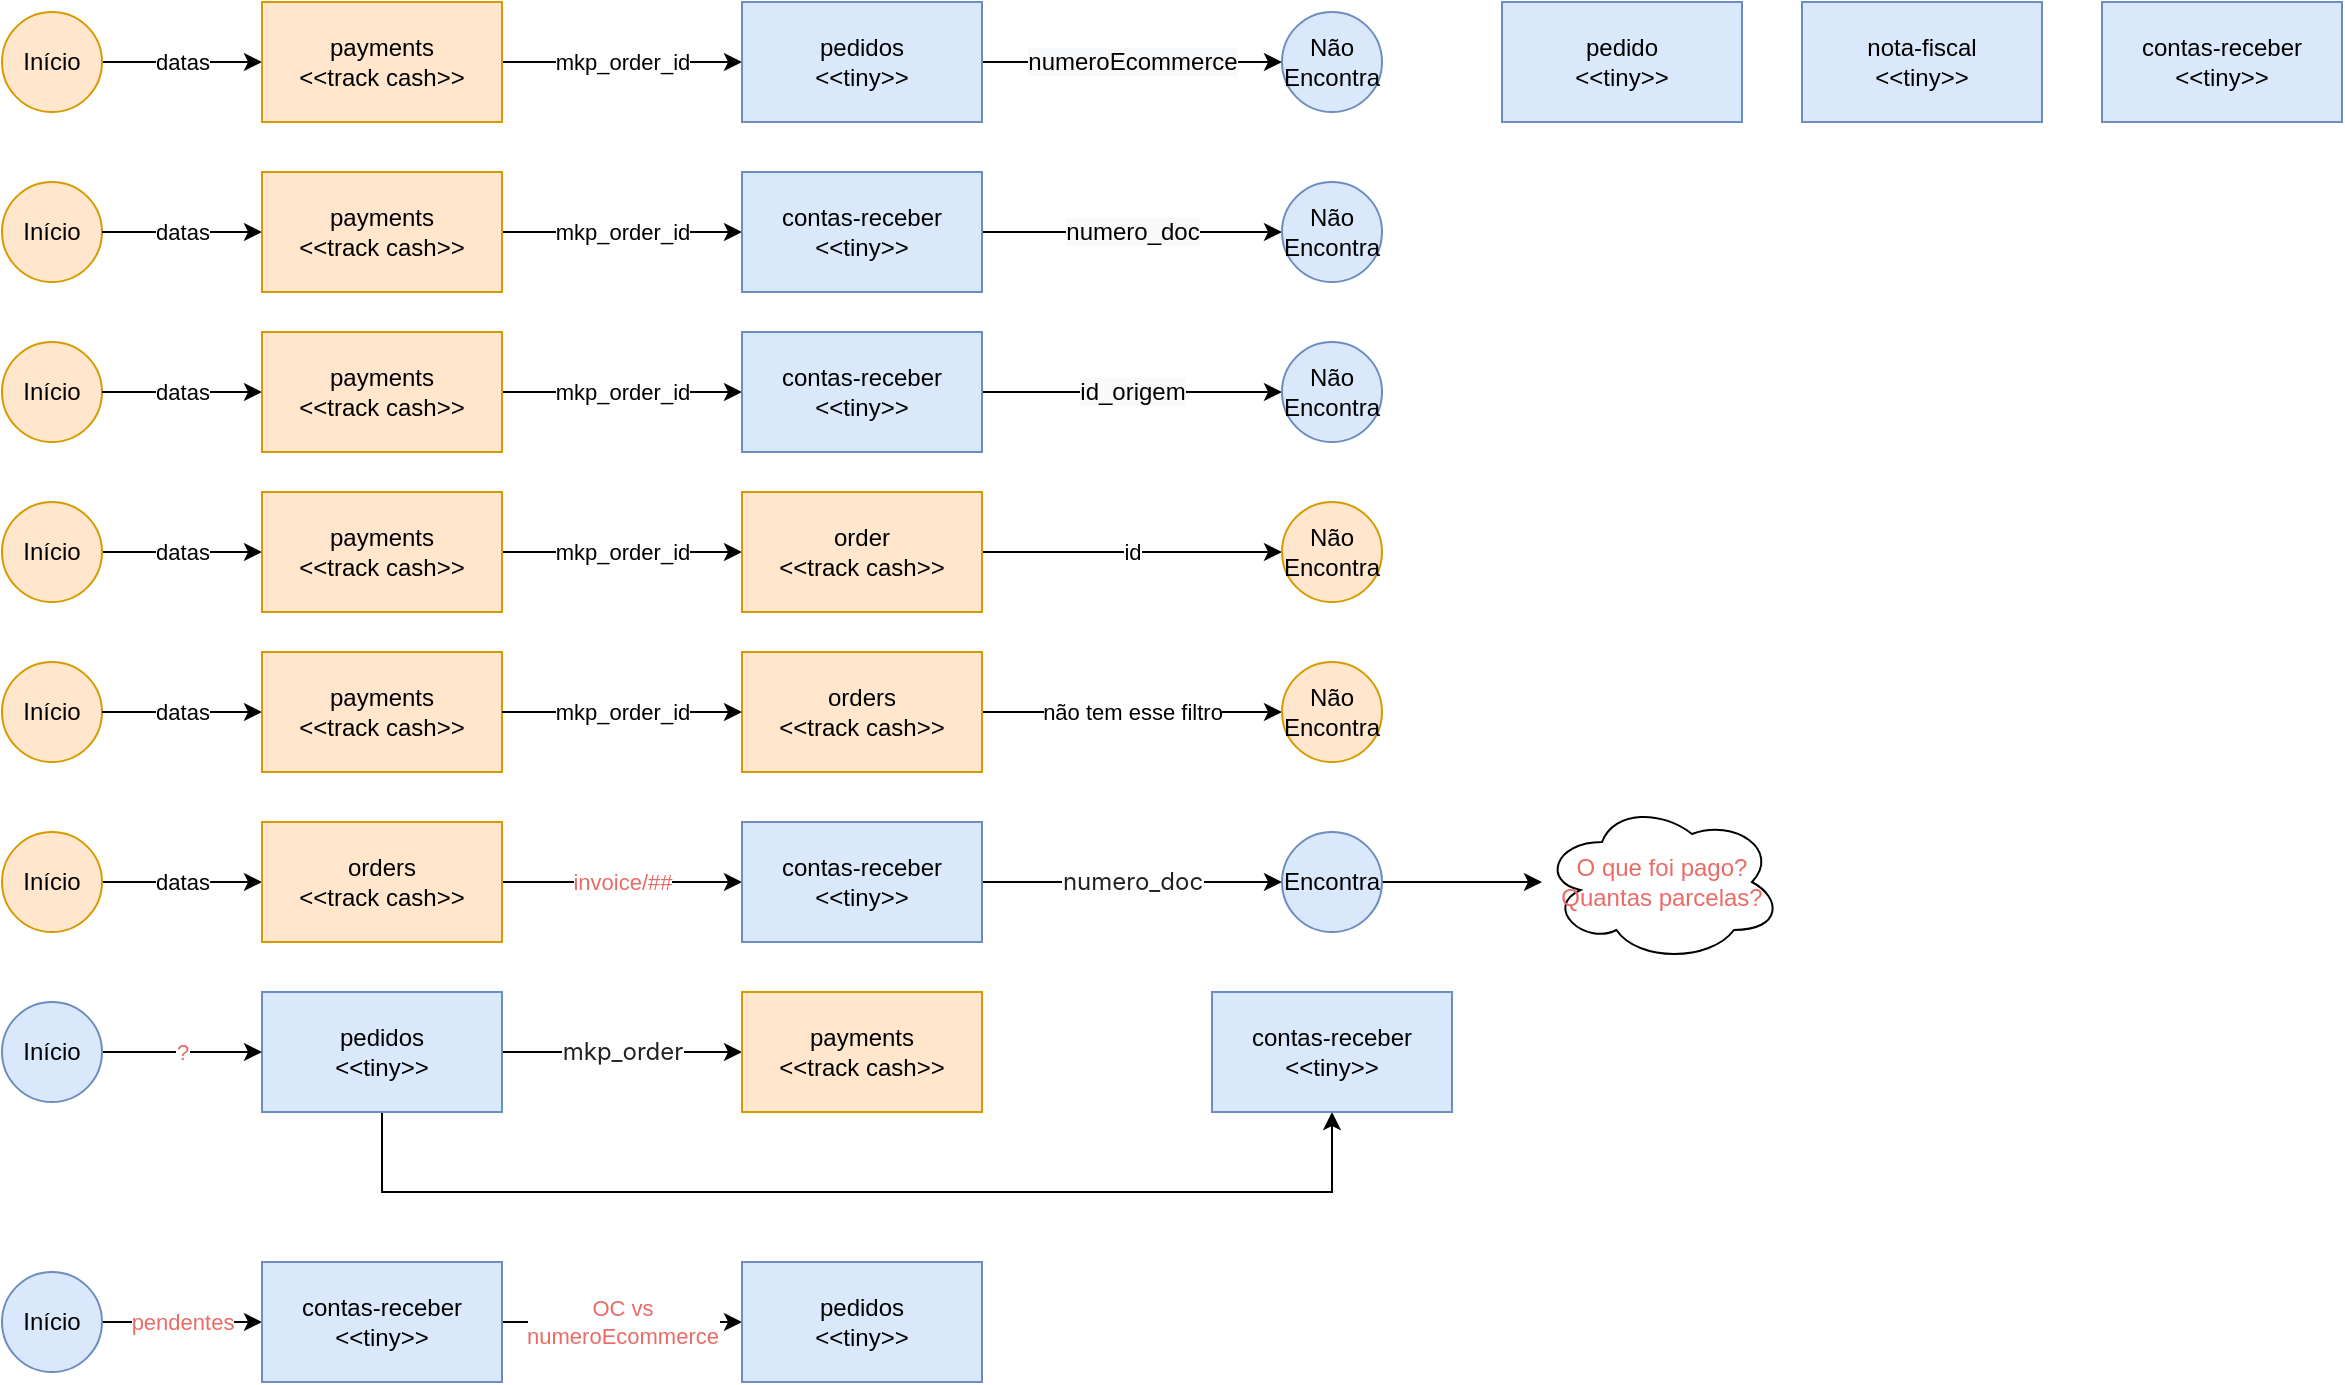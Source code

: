 <mxfile version="17.2.5" type="github">
  <diagram id="Gr5c62ZpRAw-kyi-8xV-" name="Page-1">
    <mxGraphModel dx="1422" dy="762" grid="1" gridSize="10" guides="1" tooltips="1" connect="1" arrows="1" fold="1" page="1" pageScale="1" pageWidth="1169" pageHeight="827" math="0" shadow="0">
      <root>
        <mxCell id="0" />
        <mxCell id="1" parent="0" />
        <mxCell id="WlrvZblFKVinwTwsOCBJ-5" value="datas" style="edgeStyle=orthogonalEdgeStyle;rounded=0;orthogonalLoop=1;jettySize=auto;html=1;" parent="1" source="WlrvZblFKVinwTwsOCBJ-3" target="WlrvZblFKVinwTwsOCBJ-4" edge="1">
          <mxGeometry relative="1" as="geometry" />
        </mxCell>
        <mxCell id="WlrvZblFKVinwTwsOCBJ-3" value="Início" style="ellipse;whiteSpace=wrap;html=1;aspect=fixed;fillColor=#ffe6cc;strokeColor=#d79b00;" parent="1" vertex="1">
          <mxGeometry x="110" y="50" width="50" height="50" as="geometry" />
        </mxCell>
        <mxCell id="WlrvZblFKVinwTwsOCBJ-7" value="mkp_order_id" style="edgeStyle=orthogonalEdgeStyle;rounded=0;orthogonalLoop=1;jettySize=auto;html=1;" parent="1" source="WlrvZblFKVinwTwsOCBJ-4" target="WlrvZblFKVinwTwsOCBJ-6" edge="1">
          <mxGeometry relative="1" as="geometry" />
        </mxCell>
        <mxCell id="WlrvZblFKVinwTwsOCBJ-35" value="mkp_order_id" style="edgeStyle=none;rounded=0;orthogonalLoop=1;jettySize=auto;html=1;" parent="1" source="WlrvZblFKVinwTwsOCBJ-47" target="WlrvZblFKVinwTwsOCBJ-17" edge="1">
          <mxGeometry relative="1" as="geometry" />
        </mxCell>
        <mxCell id="WlrvZblFKVinwTwsOCBJ-38" value="mkp_order_id" style="rounded=0;orthogonalLoop=1;jettySize=auto;html=1;" parent="1" source="WlrvZblFKVinwTwsOCBJ-43" target="WlrvZblFKVinwTwsOCBJ-37" edge="1">
          <mxGeometry relative="1" as="geometry" />
        </mxCell>
        <mxCell id="WlrvZblFKVinwTwsOCBJ-4" value="payments&lt;br&gt;&amp;lt;&amp;lt;track cash&amp;gt;&amp;gt;" style="rounded=0;whiteSpace=wrap;html=1;fillColor=#ffe6cc;strokeColor=#d79b00;" parent="1" vertex="1">
          <mxGeometry x="240" y="45" width="120" height="60" as="geometry" />
        </mxCell>
        <mxCell id="WlrvZblFKVinwTwsOCBJ-28" value="&lt;span style=&quot;font-size: 12px ; background-color: rgb(248 , 249 , 250)&quot;&gt;numeroEcommerce&lt;/span&gt;" style="edgeStyle=orthogonalEdgeStyle;rounded=0;orthogonalLoop=1;jettySize=auto;html=1;" parent="1" source="WlrvZblFKVinwTwsOCBJ-6" target="WlrvZblFKVinwTwsOCBJ-10" edge="1">
          <mxGeometry relative="1" as="geometry" />
        </mxCell>
        <mxCell id="WlrvZblFKVinwTwsOCBJ-6" value="pedidos&lt;br&gt;&amp;lt;&amp;lt;tiny&amp;gt;&amp;gt;" style="rounded=0;whiteSpace=wrap;html=1;fillColor=#dae8fc;strokeColor=#6c8ebf;" parent="1" vertex="1">
          <mxGeometry x="480" y="45" width="120" height="60" as="geometry" />
        </mxCell>
        <mxCell id="WlrvZblFKVinwTwsOCBJ-10" value="Não Encontra" style="ellipse;whiteSpace=wrap;html=1;aspect=fixed;fillColor=#dae8fc;strokeColor=#6c8ebf;" parent="1" vertex="1">
          <mxGeometry x="750" y="50" width="50" height="50" as="geometry" />
        </mxCell>
        <mxCell id="WlrvZblFKVinwTwsOCBJ-32" value="&lt;span style=&quot;font-size: 12px ; background-color: rgb(248 , 249 , 250)&quot;&gt;numero_doc&lt;/span&gt;" style="edgeStyle=orthogonalEdgeStyle;rounded=0;orthogonalLoop=1;jettySize=auto;html=1;" parent="1" source="WlrvZblFKVinwTwsOCBJ-17" target="WlrvZblFKVinwTwsOCBJ-31" edge="1">
          <mxGeometry relative="1" as="geometry" />
        </mxCell>
        <mxCell id="WlrvZblFKVinwTwsOCBJ-34" value="&lt;span style=&quot;font-size: 12px ; background-color: rgb(248 , 249 , 250)&quot;&gt;id_origem&lt;/span&gt;" style="rounded=0;orthogonalLoop=1;jettySize=auto;html=1;" parent="1" source="WlrvZblFKVinwTwsOCBJ-51" target="WlrvZblFKVinwTwsOCBJ-33" edge="1">
          <mxGeometry relative="1" as="geometry" />
        </mxCell>
        <mxCell id="WlrvZblFKVinwTwsOCBJ-17" value="contas-receber&lt;br&gt;&amp;lt;&amp;lt;tiny&amp;gt;&amp;gt;" style="rounded=0;whiteSpace=wrap;html=1;fillColor=#dae8fc;strokeColor=#6c8ebf;" parent="1" vertex="1">
          <mxGeometry x="480" y="130" width="120" height="60" as="geometry" />
        </mxCell>
        <mxCell id="WlrvZblFKVinwTwsOCBJ-31" value="Não Encontra" style="ellipse;whiteSpace=wrap;html=1;aspect=fixed;fillColor=#dae8fc;strokeColor=#6c8ebf;" parent="1" vertex="1">
          <mxGeometry x="750" y="135" width="50" height="50" as="geometry" />
        </mxCell>
        <mxCell id="WlrvZblFKVinwTwsOCBJ-33" value="Não Encontra" style="ellipse;whiteSpace=wrap;html=1;aspect=fixed;fillColor=#dae8fc;strokeColor=#6c8ebf;" parent="1" vertex="1">
          <mxGeometry x="750" y="215" width="50" height="50" as="geometry" />
        </mxCell>
        <mxCell id="WlrvZblFKVinwTwsOCBJ-40" value="id" style="edgeStyle=none;rounded=0;orthogonalLoop=1;jettySize=auto;html=1;" parent="1" source="WlrvZblFKVinwTwsOCBJ-37" target="WlrvZblFKVinwTwsOCBJ-39" edge="1">
          <mxGeometry relative="1" as="geometry" />
        </mxCell>
        <mxCell id="WlrvZblFKVinwTwsOCBJ-37" value="order&lt;br&gt;&amp;lt;&amp;lt;track cash&amp;gt;&amp;gt;" style="rounded=0;whiteSpace=wrap;html=1;fillColor=#ffe6cc;strokeColor=#d79b00;" parent="1" vertex="1">
          <mxGeometry x="480" y="290" width="120" height="60" as="geometry" />
        </mxCell>
        <mxCell id="WlrvZblFKVinwTwsOCBJ-39" value="Não Encontra" style="ellipse;whiteSpace=wrap;html=1;aspect=fixed;fillColor=#ffe6cc;strokeColor=#d79b00;" parent="1" vertex="1">
          <mxGeometry x="750" y="295" width="50" height="50" as="geometry" />
        </mxCell>
        <mxCell id="WlrvZblFKVinwTwsOCBJ-44" value="datas" style="edgeStyle=none;rounded=0;orthogonalLoop=1;jettySize=auto;html=1;" parent="1" source="WlrvZblFKVinwTwsOCBJ-41" target="WlrvZblFKVinwTwsOCBJ-43" edge="1">
          <mxGeometry relative="1" as="geometry" />
        </mxCell>
        <mxCell id="WlrvZblFKVinwTwsOCBJ-41" value="Início" style="ellipse;whiteSpace=wrap;html=1;aspect=fixed;fillColor=#ffe6cc;strokeColor=#d79b00;" parent="1" vertex="1">
          <mxGeometry x="110" y="295" width="50" height="50" as="geometry" />
        </mxCell>
        <mxCell id="WlrvZblFKVinwTwsOCBJ-43" value="payments&lt;br&gt;&amp;lt;&amp;lt;track cash&amp;gt;&amp;gt;" style="rounded=0;whiteSpace=wrap;html=1;fillColor=#ffe6cc;strokeColor=#d79b00;" parent="1" vertex="1">
          <mxGeometry x="240" y="290" width="120" height="60" as="geometry" />
        </mxCell>
        <mxCell id="WlrvZblFKVinwTwsOCBJ-45" value="Início" style="ellipse;whiteSpace=wrap;html=1;aspect=fixed;fillColor=#ffe6cc;strokeColor=#d79b00;" parent="1" vertex="1">
          <mxGeometry x="110" y="135" width="50" height="50" as="geometry" />
        </mxCell>
        <mxCell id="WlrvZblFKVinwTwsOCBJ-46" value="datas" style="edgeStyle=orthogonalEdgeStyle;rounded=0;orthogonalLoop=1;jettySize=auto;html=1;" parent="1" source="WlrvZblFKVinwTwsOCBJ-45" target="WlrvZblFKVinwTwsOCBJ-47" edge="1">
          <mxGeometry relative="1" as="geometry" />
        </mxCell>
        <mxCell id="WlrvZblFKVinwTwsOCBJ-47" value="payments&lt;br&gt;&amp;lt;&amp;lt;track cash&amp;gt;&amp;gt;" style="rounded=0;whiteSpace=wrap;html=1;fillColor=#ffe6cc;strokeColor=#d79b00;" parent="1" vertex="1">
          <mxGeometry x="240" y="130" width="120" height="60" as="geometry" />
        </mxCell>
        <mxCell id="WlrvZblFKVinwTwsOCBJ-48" value="Início" style="ellipse;whiteSpace=wrap;html=1;aspect=fixed;fillColor=#ffe6cc;strokeColor=#d79b00;" parent="1" vertex="1">
          <mxGeometry x="110" y="215" width="50" height="50" as="geometry" />
        </mxCell>
        <mxCell id="WlrvZblFKVinwTwsOCBJ-49" value="datas" style="edgeStyle=orthogonalEdgeStyle;rounded=0;orthogonalLoop=1;jettySize=auto;html=1;" parent="1" source="WlrvZblFKVinwTwsOCBJ-48" target="WlrvZblFKVinwTwsOCBJ-50" edge="1">
          <mxGeometry relative="1" as="geometry" />
        </mxCell>
        <mxCell id="WlrvZblFKVinwTwsOCBJ-53" value="mkp_order_id" style="edgeStyle=none;rounded=0;orthogonalLoop=1;jettySize=auto;html=1;" parent="1" source="WlrvZblFKVinwTwsOCBJ-50" target="WlrvZblFKVinwTwsOCBJ-51" edge="1">
          <mxGeometry relative="1" as="geometry" />
        </mxCell>
        <mxCell id="WlrvZblFKVinwTwsOCBJ-50" value="payments&lt;br&gt;&amp;lt;&amp;lt;track cash&amp;gt;&amp;gt;" style="rounded=0;whiteSpace=wrap;html=1;fillColor=#ffe6cc;strokeColor=#d79b00;" parent="1" vertex="1">
          <mxGeometry x="240" y="210" width="120" height="60" as="geometry" />
        </mxCell>
        <mxCell id="WlrvZblFKVinwTwsOCBJ-51" value="contas-receber&lt;br&gt;&amp;lt;&amp;lt;tiny&amp;gt;&amp;gt;" style="rounded=0;whiteSpace=wrap;html=1;fillColor=#dae8fc;strokeColor=#6c8ebf;" parent="1" vertex="1">
          <mxGeometry x="480" y="210" width="120" height="60" as="geometry" />
        </mxCell>
        <mxCell id="WlrvZblFKVinwTwsOCBJ-60" value="não tem esse filtro" style="edgeStyle=none;rounded=0;orthogonalLoop=1;jettySize=auto;html=1;" parent="1" source="WlrvZblFKVinwTwsOCBJ-54" target="WlrvZblFKVinwTwsOCBJ-59" edge="1">
          <mxGeometry relative="1" as="geometry" />
        </mxCell>
        <mxCell id="WlrvZblFKVinwTwsOCBJ-54" value="orders&lt;br&gt;&amp;lt;&amp;lt;track cash&amp;gt;&amp;gt;" style="rounded=0;whiteSpace=wrap;html=1;fillColor=#ffe6cc;strokeColor=#d79b00;" parent="1" vertex="1">
          <mxGeometry x="480" y="370" width="120" height="60" as="geometry" />
        </mxCell>
        <mxCell id="WlrvZblFKVinwTwsOCBJ-55" value="Início" style="ellipse;whiteSpace=wrap;html=1;aspect=fixed;fillColor=#ffe6cc;strokeColor=#d79b00;" parent="1" vertex="1">
          <mxGeometry x="110" y="375" width="50" height="50" as="geometry" />
        </mxCell>
        <mxCell id="WlrvZblFKVinwTwsOCBJ-56" value="datas" style="edgeStyle=none;rounded=0;orthogonalLoop=1;jettySize=auto;html=1;" parent="1" source="WlrvZblFKVinwTwsOCBJ-55" target="WlrvZblFKVinwTwsOCBJ-57" edge="1">
          <mxGeometry relative="1" as="geometry" />
        </mxCell>
        <mxCell id="WlrvZblFKVinwTwsOCBJ-57" value="payments&lt;br&gt;&amp;lt;&amp;lt;track cash&amp;gt;&amp;gt;" style="rounded=0;whiteSpace=wrap;html=1;fillColor=#ffe6cc;strokeColor=#d79b00;" parent="1" vertex="1">
          <mxGeometry x="240" y="370" width="120" height="60" as="geometry" />
        </mxCell>
        <mxCell id="WlrvZblFKVinwTwsOCBJ-58" value="mkp_order_id" style="rounded=0;orthogonalLoop=1;jettySize=auto;html=1;" parent="1" source="WlrvZblFKVinwTwsOCBJ-57" edge="1">
          <mxGeometry relative="1" as="geometry">
            <mxPoint x="480" y="400" as="targetPoint" />
          </mxGeometry>
        </mxCell>
        <mxCell id="WlrvZblFKVinwTwsOCBJ-59" value="Não Encontra" style="ellipse;whiteSpace=wrap;html=1;aspect=fixed;fillColor=#ffe6cc;strokeColor=#d79b00;" parent="1" vertex="1">
          <mxGeometry x="750" y="375" width="50" height="50" as="geometry" />
        </mxCell>
        <mxCell id="WlrvZblFKVinwTwsOCBJ-63" value="datas" style="edgeStyle=none;rounded=0;orthogonalLoop=1;jettySize=auto;html=1;" parent="1" source="WlrvZblFKVinwTwsOCBJ-61" target="WlrvZblFKVinwTwsOCBJ-62" edge="1">
          <mxGeometry relative="1" as="geometry" />
        </mxCell>
        <mxCell id="WlrvZblFKVinwTwsOCBJ-61" value="Início" style="ellipse;whiteSpace=wrap;html=1;aspect=fixed;fillColor=#ffe6cc;strokeColor=#d79b00;" parent="1" vertex="1">
          <mxGeometry x="110" y="460" width="50" height="50" as="geometry" />
        </mxCell>
        <mxCell id="WlrvZblFKVinwTwsOCBJ-65" value="invoice/##" style="edgeStyle=none;rounded=0;orthogonalLoop=1;jettySize=auto;html=1;fontColor=#EA6B66;" parent="1" source="WlrvZblFKVinwTwsOCBJ-62" target="WlrvZblFKVinwTwsOCBJ-64" edge="1">
          <mxGeometry relative="1" as="geometry" />
        </mxCell>
        <mxCell id="WlrvZblFKVinwTwsOCBJ-62" value="orders&lt;br&gt;&amp;lt;&amp;lt;track cash&amp;gt;&amp;gt;" style="rounded=0;whiteSpace=wrap;html=1;fillColor=#ffe6cc;strokeColor=#d79b00;" parent="1" vertex="1">
          <mxGeometry x="240" y="455" width="120" height="60" as="geometry" />
        </mxCell>
        <mxCell id="WlrvZblFKVinwTwsOCBJ-69" value="&lt;span style=&quot;color: rgb(33 , 33 , 33) ; font-family: &amp;#34;inter&amp;#34; , &amp;#34;opensans&amp;#34; , &amp;#34;helvetica&amp;#34; , &amp;#34;arial&amp;#34; , sans-serif ; font-size: 12px ; text-align: left&quot;&gt;numero_doc&lt;/span&gt;" style="edgeStyle=none;rounded=0;orthogonalLoop=1;jettySize=auto;html=1;fontColor=#EA6B66;" parent="1" source="WlrvZblFKVinwTwsOCBJ-64" target="WlrvZblFKVinwTwsOCBJ-68" edge="1">
          <mxGeometry relative="1" as="geometry" />
        </mxCell>
        <mxCell id="WlrvZblFKVinwTwsOCBJ-64" value="contas-receber&lt;br&gt;&amp;lt;&amp;lt;tiny&amp;gt;&amp;gt;" style="rounded=0;whiteSpace=wrap;html=1;fillColor=#dae8fc;strokeColor=#6c8ebf;" parent="1" vertex="1">
          <mxGeometry x="480" y="455" width="120" height="60" as="geometry" />
        </mxCell>
        <mxCell id="WlrvZblFKVinwTwsOCBJ-66" value="O que foi pago?&lt;br&gt;Quantas parcelas?" style="ellipse;shape=cloud;whiteSpace=wrap;html=1;fontColor=#EA6B66;" parent="1" vertex="1">
          <mxGeometry x="880" y="445" width="120" height="80" as="geometry" />
        </mxCell>
        <mxCell id="WlrvZblFKVinwTwsOCBJ-71" value="" style="edgeStyle=none;rounded=0;orthogonalLoop=1;jettySize=auto;html=1;fontColor=#EA6B66;" parent="1" source="WlrvZblFKVinwTwsOCBJ-68" target="WlrvZblFKVinwTwsOCBJ-66" edge="1">
          <mxGeometry relative="1" as="geometry" />
        </mxCell>
        <mxCell id="WlrvZblFKVinwTwsOCBJ-68" value="Encontra" style="ellipse;whiteSpace=wrap;html=1;aspect=fixed;fillColor=#dae8fc;strokeColor=#6c8ebf;" parent="1" vertex="1">
          <mxGeometry x="750" y="460" width="50" height="50" as="geometry" />
        </mxCell>
        <mxCell id="M9f5CJ28OjOqnvfvSpDM-4" value="&lt;span style=&quot;color: rgb(33 , 33 , 33) ; font-family: &amp;#34;inter&amp;#34; , &amp;#34;opensans&amp;#34; , &amp;#34;helvetica&amp;#34; , &amp;#34;arial&amp;#34; , sans-serif ; font-size: 12px ; text-align: left&quot;&gt;mkp_order&lt;/span&gt;" style="edgeStyle=orthogonalEdgeStyle;rounded=0;orthogonalLoop=1;jettySize=auto;html=1;" parent="1" source="M9f5CJ28OjOqnvfvSpDM-1" target="M9f5CJ28OjOqnvfvSpDM-2" edge="1">
          <mxGeometry relative="1" as="geometry" />
        </mxCell>
        <mxCell id="M9f5CJ28OjOqnvfvSpDM-9" style="edgeStyle=orthogonalEdgeStyle;rounded=0;orthogonalLoop=1;jettySize=auto;html=1;fontColor=#EA6B66;" parent="1" source="M9f5CJ28OjOqnvfvSpDM-1" target="M9f5CJ28OjOqnvfvSpDM-7" edge="1">
          <mxGeometry relative="1" as="geometry">
            <Array as="points">
              <mxPoint x="300" y="640" />
              <mxPoint x="775" y="640" />
            </Array>
          </mxGeometry>
        </mxCell>
        <mxCell id="M9f5CJ28OjOqnvfvSpDM-1" value="pedidos&lt;br&gt;&amp;lt;&amp;lt;tiny&amp;gt;&amp;gt;" style="rounded=0;whiteSpace=wrap;html=1;fillColor=#dae8fc;strokeColor=#6c8ebf;" parent="1" vertex="1">
          <mxGeometry x="240" y="540" width="120" height="60" as="geometry" />
        </mxCell>
        <mxCell id="M9f5CJ28OjOqnvfvSpDM-2" value="payments&lt;br&gt;&amp;lt;&amp;lt;track cash&amp;gt;&amp;gt;" style="rounded=0;whiteSpace=wrap;html=1;fillColor=#ffe6cc;strokeColor=#d79b00;" parent="1" vertex="1">
          <mxGeometry x="480" y="540" width="120" height="60" as="geometry" />
        </mxCell>
        <mxCell id="M9f5CJ28OjOqnvfvSpDM-6" value="?" style="edgeStyle=orthogonalEdgeStyle;rounded=0;orthogonalLoop=1;jettySize=auto;html=1;fontColor=#EA6B66;" parent="1" source="M9f5CJ28OjOqnvfvSpDM-5" target="M9f5CJ28OjOqnvfvSpDM-1" edge="1">
          <mxGeometry relative="1" as="geometry" />
        </mxCell>
        <mxCell id="M9f5CJ28OjOqnvfvSpDM-5" value="Início" style="ellipse;whiteSpace=wrap;html=1;aspect=fixed;fillColor=#dae8fc;strokeColor=#6c8ebf;" parent="1" vertex="1">
          <mxGeometry x="110" y="545" width="50" height="50" as="geometry" />
        </mxCell>
        <mxCell id="M9f5CJ28OjOqnvfvSpDM-7" value="contas-receber&lt;br&gt;&amp;lt;&amp;lt;tiny&amp;gt;&amp;gt;" style="rounded=0;whiteSpace=wrap;html=1;fillColor=#dae8fc;strokeColor=#6c8ebf;" parent="1" vertex="1">
          <mxGeometry x="715" y="540" width="120" height="60" as="geometry" />
        </mxCell>
        <mxCell id="M9f5CJ28OjOqnvfvSpDM-12" value="pendentes" style="edgeStyle=orthogonalEdgeStyle;rounded=0;orthogonalLoop=1;jettySize=auto;html=1;fontColor=#EA6B66;" parent="1" source="M9f5CJ28OjOqnvfvSpDM-10" target="M9f5CJ28OjOqnvfvSpDM-11" edge="1">
          <mxGeometry relative="1" as="geometry" />
        </mxCell>
        <mxCell id="M9f5CJ28OjOqnvfvSpDM-10" value="Início" style="ellipse;whiteSpace=wrap;html=1;aspect=fixed;fillColor=#dae8fc;strokeColor=#6c8ebf;" parent="1" vertex="1">
          <mxGeometry x="110" y="680" width="50" height="50" as="geometry" />
        </mxCell>
        <mxCell id="M9f5CJ28OjOqnvfvSpDM-14" value="OC vs&lt;br&gt;numeroEcommerce" style="edgeStyle=orthogonalEdgeStyle;rounded=0;orthogonalLoop=1;jettySize=auto;html=1;fontColor=#EA6B66;" parent="1" source="M9f5CJ28OjOqnvfvSpDM-11" target="M9f5CJ28OjOqnvfvSpDM-13" edge="1">
          <mxGeometry relative="1" as="geometry" />
        </mxCell>
        <mxCell id="M9f5CJ28OjOqnvfvSpDM-11" value="contas-receber&lt;br&gt;&amp;lt;&amp;lt;tiny&amp;gt;&amp;gt;" style="rounded=0;whiteSpace=wrap;html=1;fillColor=#dae8fc;strokeColor=#6c8ebf;" parent="1" vertex="1">
          <mxGeometry x="240" y="675" width="120" height="60" as="geometry" />
        </mxCell>
        <mxCell id="M9f5CJ28OjOqnvfvSpDM-13" value="pedidos&lt;br&gt;&amp;lt;&amp;lt;tiny&amp;gt;&amp;gt;" style="rounded=0;whiteSpace=wrap;html=1;fillColor=#dae8fc;strokeColor=#6c8ebf;" parent="1" vertex="1">
          <mxGeometry x="480" y="675" width="120" height="60" as="geometry" />
        </mxCell>
        <mxCell id="y6HPEZbmuagBTnSy8rXv-1" value="pedido&lt;br&gt;&amp;lt;&amp;lt;tiny&amp;gt;&amp;gt;" style="rounded=0;whiteSpace=wrap;html=1;fillColor=#dae8fc;strokeColor=#6c8ebf;" vertex="1" parent="1">
          <mxGeometry x="860" y="45" width="120" height="60" as="geometry" />
        </mxCell>
        <mxCell id="y6HPEZbmuagBTnSy8rXv-2" value="nota-fiscal&lt;br&gt;&amp;lt;&amp;lt;tiny&amp;gt;&amp;gt;" style="rounded=0;whiteSpace=wrap;html=1;fillColor=#dae8fc;strokeColor=#6c8ebf;" vertex="1" parent="1">
          <mxGeometry x="1010" y="45" width="120" height="60" as="geometry" />
        </mxCell>
        <mxCell id="y6HPEZbmuagBTnSy8rXv-3" value="contas-receber&lt;br&gt;&amp;lt;&amp;lt;tiny&amp;gt;&amp;gt;" style="rounded=0;whiteSpace=wrap;html=1;fillColor=#dae8fc;strokeColor=#6c8ebf;" vertex="1" parent="1">
          <mxGeometry x="1160" y="45" width="120" height="60" as="geometry" />
        </mxCell>
      </root>
    </mxGraphModel>
  </diagram>
</mxfile>
